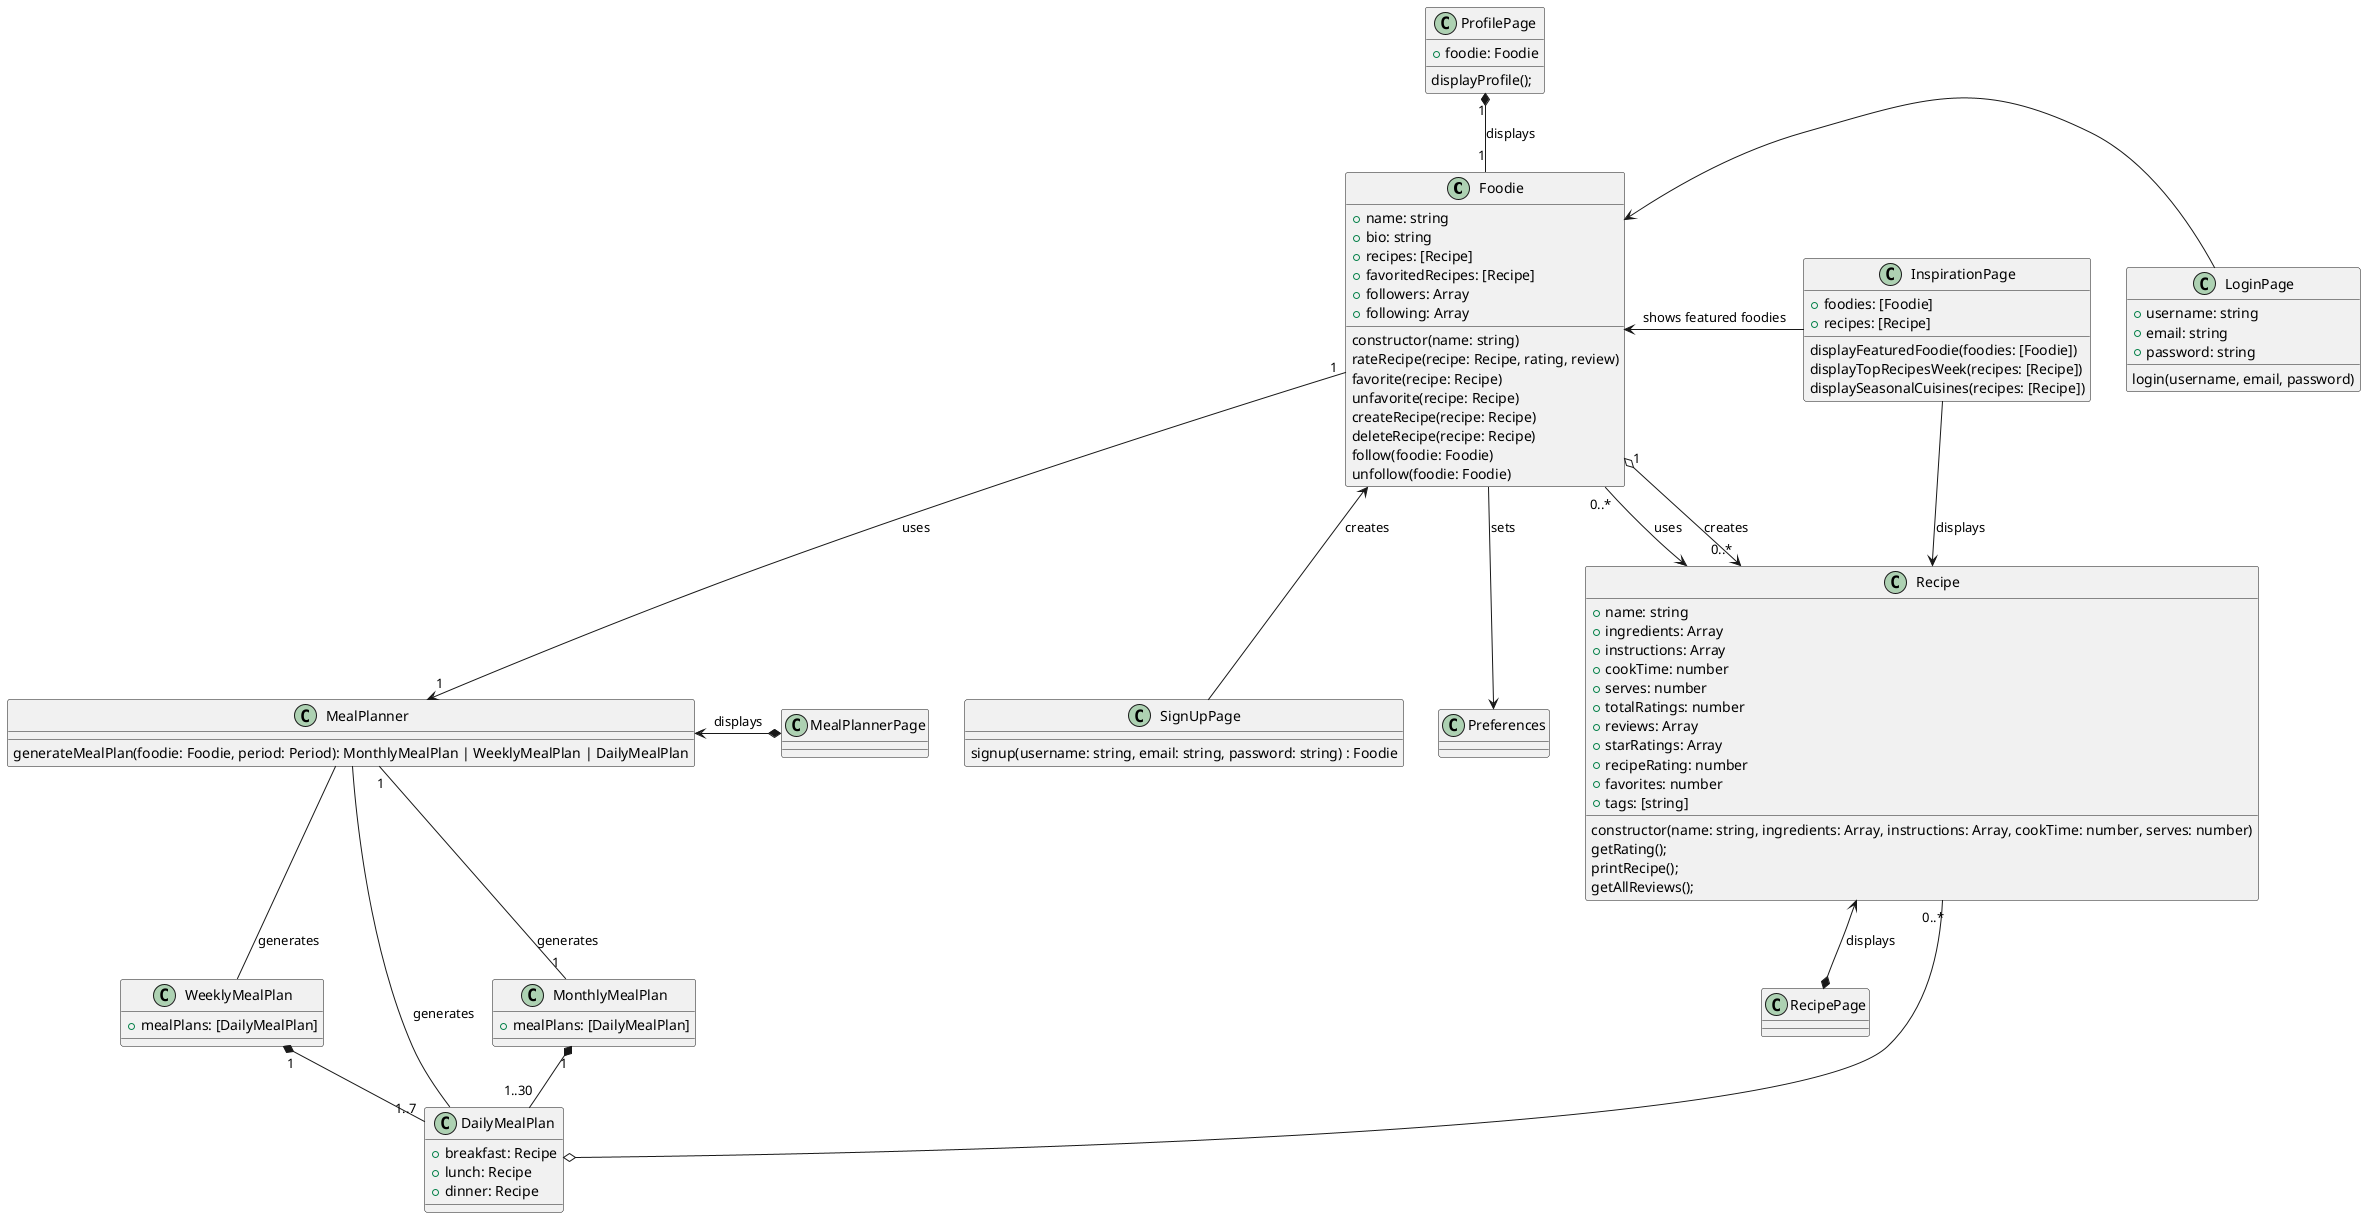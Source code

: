 @startuml Voodie Class Diagram

class Foodie {

    +name: string
    +bio: string
    +recipes: [Recipe]
    +favoritedRecipes: [Recipe]
    +followers: Array
    +following: Array

    constructor(name: string)
    rateRecipe(recipe: Recipe, rating, review)
    favorite(recipe: Recipe)
    unfavorite(recipe: Recipe)
    createRecipe(recipe: Recipe)
    deleteRecipe(recipe: Recipe)
    follow(foodie: Foodie)
    unfollow(foodie: Foodie)
}

class Recipe {
    +name: string
    +ingredients: Array
    +instructions: Array
    +cookTime: number
    +serves: number
    +totalRatings: number
    +reviews: Array
    +starRatings: Array
    +recipeRating: number
    +favorites: number
    +tags: [string]

    constructor(name: string, ingredients: Array, instructions: Array, cookTime: number, serves: number)
    getRating();
    printRecipe();
    getAllReviews();
}

class MealPlannerPage {

}

class MealPlanner {
    generateMealPlan(foodie: Foodie, period: Period): MonthlyMealPlan | WeeklyMealPlan | DailyMealPlan
}

class MonthlyMealPlan {
    +mealPlans: [DailyMealPlan]
}

class WeeklyMealPlan {
    +mealPlans: [DailyMealPlan]
}

class DailyMealPlan {
    +breakfast: Recipe
    +lunch: Recipe
    +dinner: Recipe
}

class InspirationPage {
    +foodies: [Foodie]
    +recipes: [Recipe]

    displayFeaturedFoodie(foodies: [Foodie])
    displayTopRecipesWeek(recipes: [Recipe])
    displaySeasonalCuisines(recipes: [Recipe])
}

class LoginPage {
    +username: string
    +email: string
    +password: string

    login(username, email, password)
}

class SignUpPage {

    signup(username: string, email: string, password: string) : Foodie
}

class ProfilePage {
    +foodie: Foodie

    displayProfile();
}

ProfilePage "1" *-- "1" Foodie : displays

Foodie <-right- LoginPage
Foodie <-down- SignUpPage : creates
Foodie "1" o-> "0..*" Recipe : creates
Foodie "1" --> "1" MealPlanner : uses
Foodie <- InspirationPage : shows featured foodies

MealPlanner "1" -- "1" MonthlyMealPlan : generates
MealPlanner -down- WeeklyMealPlan : generates
MealPlanner - DailyMealPlan : generates
MealPlanner <-right-* MealPlannerPage : displays

MonthlyMealPlan "1" *-down- "1..30" DailyMealPlan
WeeklyMealPlan "1" *-- "1..7" DailyMealPlan

Recipe <-right- "0..*" Foodie : uses
Recipe "0..*" -o DailyMealPlan
Recipe <-down-* RecipePage : displays
Recipe <-up- InspirationPage: displays

Preferences <-up- Foodie : sets

@enduml